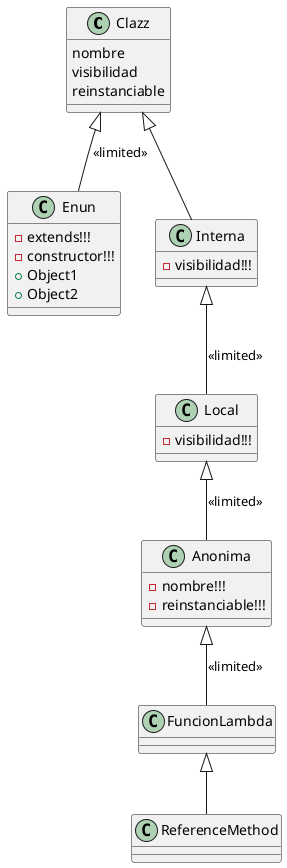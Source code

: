 @startuml

class Clazz {
    nombre
    visibilidad
    reinstanciable
}
class Enun {
    - extends!!!
    - constructor!!! 
    + Object1
    + Object2
}
class Interna {
    - visibilidad!!!
}
class Local {
    - visibilidad!!!
}

class Anonima {
    - nombre!!!
    - reinstanciable!!!
}
class FuncionLambda 
class ReferenceMethod

Clazz <|-down-  Enun : <<limited>>
Clazz <|-down-  Interna 
Interna <|-down-  Local : <<limited>>
Local <|-down-  Anonima : <<limited>>
Anonima <|-down-  FuncionLambda : <<limited>>
FuncionLambda <|-down-  ReferenceMethod 

@enduml
